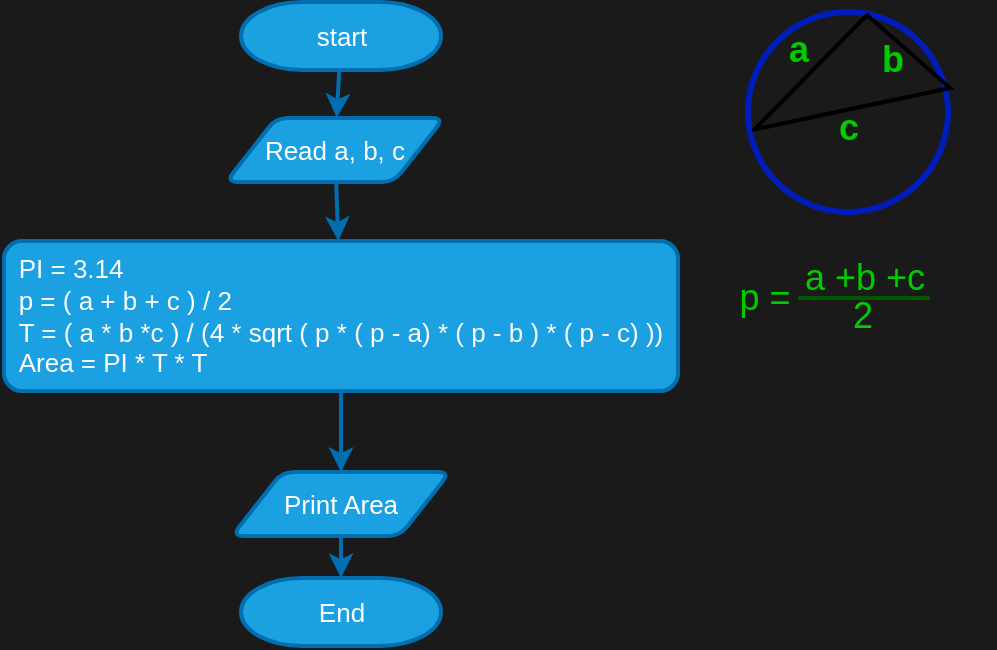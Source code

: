 <mxfile>
    <diagram id="pGQFlE_Xfol3CmRNiJ6S" name="Page-1">
        <mxGraphModel dx="608" dy="351" grid="0" gridSize="10" guides="1" tooltips="1" connect="1" arrows="1" fold="1" page="1" pageScale="1" pageWidth="850" pageHeight="1100" background="#1A1A1A" math="0" shadow="0">
            <root>
                <mxCell id="0"/>
                <mxCell id="1" parent="0"/>
                <mxCell id="4" value="" style="edgeStyle=none;html=1;fontSize=13;strokeWidth=2;fillColor=#1ba1e2;strokeColor=#006EAF;" edge="1" parent="1" source="2" target="3">
                    <mxGeometry relative="1" as="geometry"/>
                </mxCell>
                <mxCell id="2" value="&lt;font style=&quot;font-size: 13px;&quot;&gt;start&lt;/font&gt;" style="strokeWidth=2;html=1;shape=mxgraph.flowchart.terminator;whiteSpace=wrap;fillColor=#1ba1e2;fontColor=#ffffff;strokeColor=#006EAF;" vertex="1" parent="1">
                    <mxGeometry x="246.5" y="11" width="100" height="34" as="geometry"/>
                </mxCell>
                <mxCell id="19" value="" style="edgeStyle=none;rounded=0;html=1;strokeWidth=2;fontSize=18;fontColor=#00CC00;fillColor=#1ba1e2;strokeColor=#006EAF;" edge="1" parent="1" source="3" target="18">
                    <mxGeometry relative="1" as="geometry"/>
                </mxCell>
                <mxCell id="3" value="Read a, b, c" style="shape=parallelogram;html=1;strokeWidth=2;perimeter=parallelogramPerimeter;whiteSpace=wrap;rounded=1;arcSize=12;size=0.23;fontSize=13;fillColor=#1ba1e2;fontColor=#ffffff;strokeColor=#006EAF;" vertex="1" parent="1">
                    <mxGeometry x="239" y="69" width="109" height="32" as="geometry"/>
                </mxCell>
                <mxCell id="5" value="" style="strokeWidth=3;html=1;shape=mxgraph.flowchart.start_2;whiteSpace=wrap;fontSize=13;fillColor=none;fontColor=#ffffff;strokeColor=#001DBC;" vertex="1" parent="1">
                    <mxGeometry x="500" y="16" width="100" height="100" as="geometry"/>
                </mxCell>
                <mxCell id="7" value="" style="endArrow=none;html=1;strokeWidth=2;fontSize=13;entryX=0.59;entryY=0.02;entryDx=0;entryDy=0;entryPerimeter=0;" edge="1" parent="1" target="5">
                    <mxGeometry width="50" height="50" relative="1" as="geometry">
                        <mxPoint x="503" y="75" as="sourcePoint"/>
                        <mxPoint x="553" y="25" as="targetPoint"/>
                    </mxGeometry>
                </mxCell>
                <mxCell id="8" value="" style="endArrow=none;html=1;strokeWidth=2;fontSize=13;entryX=0.62;entryY=0.01;entryDx=0;entryDy=0;entryPerimeter=0;rounded=0;" edge="1" parent="1">
                    <mxGeometry width="50" height="50" relative="1" as="geometry">
                        <mxPoint x="502" y="75" as="sourcePoint"/>
                        <mxPoint x="559" y="17" as="targetPoint"/>
                        <Array as="points">
                            <mxPoint x="601" y="54"/>
                        </Array>
                    </mxGeometry>
                </mxCell>
                <mxCell id="9" value="&lt;b&gt;&lt;font style=&quot;font-size: 18px;&quot; color=&quot;#00cc00&quot;&gt;a&lt;/font&gt;&lt;/b&gt;" style="text;html=1;align=center;verticalAlign=middle;resizable=0;points=[];autosize=1;strokeColor=none;fillColor=none;fontSize=13;strokeWidth=2;" vertex="1" parent="1">
                    <mxGeometry x="511" y="18" width="28" height="34" as="geometry"/>
                </mxCell>
                <mxCell id="10" value="&lt;b&gt;&lt;font style=&quot;font-size: 18px;&quot; color=&quot;#00cc00&quot;&gt;b&lt;/font&gt;&lt;/b&gt;" style="text;html=1;align=center;verticalAlign=middle;resizable=0;points=[];autosize=1;strokeColor=none;fillColor=none;fontSize=13;strokeWidth=2;" vertex="1" parent="1">
                    <mxGeometry x="557" y="23" width="29" height="34" as="geometry"/>
                </mxCell>
                <mxCell id="11" value="&lt;b&gt;&lt;font style=&quot;font-size: 18px;&quot; color=&quot;#00cc00&quot;&gt;c&lt;/font&gt;&lt;/b&gt;" style="text;html=1;align=center;verticalAlign=middle;resizable=0;points=[];autosize=1;strokeColor=none;fillColor=none;fontSize=13;strokeWidth=2;" vertex="1" parent="1">
                    <mxGeometry x="536" y="57" width="28" height="34" as="geometry"/>
                </mxCell>
                <mxCell id="12" value="&amp;nbsp; &amp;nbsp; &amp;nbsp; &amp;nbsp;a +b +c&amp;nbsp;" style="text;html=1;align=center;verticalAlign=middle;resizable=0;points=[];autosize=1;strokeColor=none;fillColor=none;fontSize=18;fontColor=#00CC00;" vertex="1" parent="1">
                    <mxGeometry x="484" y="132" width="118" height="34" as="geometry"/>
                </mxCell>
                <mxCell id="14" value="" style="endArrow=none;html=1;rounded=0;strokeWidth=2;fontSize=18;fontColor=#00CC00;strokeColor=none;" edge="1" parent="1" source="12" target="12">
                    <mxGeometry width="50" height="50" relative="1" as="geometry">
                        <mxPoint x="287" y="204" as="sourcePoint"/>
                        <mxPoint x="337" y="154" as="targetPoint"/>
                    </mxGeometry>
                </mxCell>
                <mxCell id="15" value="" style="endArrow=none;html=1;rounded=0;strokeWidth=2;fontSize=18;fontColor=#00CC00;fillColor=#008a00;strokeColor=#005700;" edge="1" parent="1">
                    <mxGeometry width="50" height="50" relative="1" as="geometry">
                        <mxPoint x="525" y="159" as="sourcePoint"/>
                        <mxPoint x="591" y="159" as="targetPoint"/>
                    </mxGeometry>
                </mxCell>
                <mxCell id="16" value="&lt;font style=&quot;font-size: 18px;&quot;&gt;2&lt;/font&gt;" style="text;html=1;align=center;verticalAlign=middle;resizable=0;points=[];autosize=1;strokeColor=none;fillColor=none;fontSize=18;fontColor=#00CC00;" vertex="1" parent="1">
                    <mxGeometry x="543" y="151" width="28" height="34" as="geometry"/>
                </mxCell>
                <mxCell id="17" value="p =" style="text;html=1;align=center;verticalAlign=middle;resizable=0;points=[];autosize=1;strokeColor=none;fillColor=none;fontSize=18;fontColor=#00CC00;" vertex="1" parent="1">
                    <mxGeometry x="486" y="142" width="44" height="34" as="geometry"/>
                </mxCell>
                <mxCell id="21" value="" style="edgeStyle=none;rounded=0;html=1;strokeWidth=2;fontSize=18;fontColor=#00CC00;fillColor=#1ba1e2;strokeColor=#006EAF;" edge="1" parent="1" source="18" target="20">
                    <mxGeometry relative="1" as="geometry"/>
                </mxCell>
                <mxCell id="18" value="&lt;div style=&quot;text-align: left;&quot;&gt;&lt;span style=&quot;background-color: initial;&quot;&gt;PI = 3.14&lt;/span&gt;&lt;/div&gt;&lt;div style=&quot;text-align: left;&quot;&gt;&lt;span style=&quot;background-color: initial;&quot;&gt;p = ( a + b + c ) / 2&lt;/span&gt;&lt;/div&gt;T = ( a * b *c ) / (4 * sqrt ( p * ( p - a) * ( p - b ) * ( p - c) ))&lt;br&gt;&lt;div style=&quot;text-align: left;&quot;&gt;Area = PI * T * T&lt;/div&gt;" style="whiteSpace=wrap;html=1;fontSize=13;fillColor=#1ba1e2;strokeColor=#006EAF;fontColor=#ffffff;strokeWidth=2;rounded=1;arcSize=12;align=center;" vertex="1" parent="1">
                    <mxGeometry x="127.97" y="130.5" width="337.06" height="75" as="geometry"/>
                </mxCell>
                <mxCell id="23" value="" style="edgeStyle=none;rounded=0;html=1;strokeWidth=2;fontSize=18;fontColor=#00CC00;fillColor=#1ba1e2;strokeColor=#006EAF;" edge="1" parent="1" source="20" target="22">
                    <mxGeometry relative="1" as="geometry"/>
                </mxCell>
                <mxCell id="20" value="Print Area" style="shape=parallelogram;html=1;strokeWidth=2;perimeter=parallelogramPerimeter;whiteSpace=wrap;rounded=1;arcSize=12;size=0.23;fontSize=13;fillColor=#1ba1e2;fontColor=#ffffff;strokeColor=#006EAF;" vertex="1" parent="1">
                    <mxGeometry x="242" y="246" width="109" height="32" as="geometry"/>
                </mxCell>
                <mxCell id="22" value="&lt;font style=&quot;font-size: 13px;&quot;&gt;End&lt;/font&gt;" style="strokeWidth=2;html=1;shape=mxgraph.flowchart.terminator;whiteSpace=wrap;fillColor=#1ba1e2;fontColor=#ffffff;strokeColor=#006EAF;" vertex="1" parent="1">
                    <mxGeometry x="246.5" y="299" width="100" height="34" as="geometry"/>
                </mxCell>
            </root>
        </mxGraphModel>
    </diagram>
</mxfile>